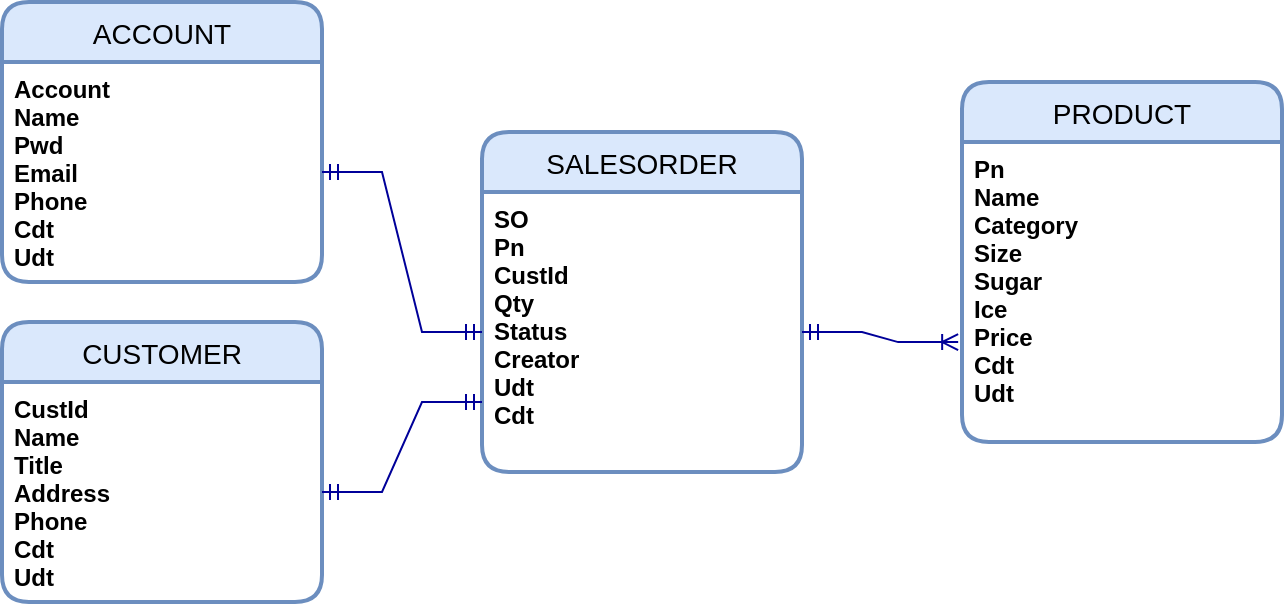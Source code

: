 <mxfile version="16.6.2" type="device"><diagram id="OYBdeGPgP2ZNIBpYxlsY" name="Page-1"><mxGraphModel dx="782" dy="437" grid="1" gridSize="10" guides="1" tooltips="1" connect="1" arrows="1" fold="1" page="1" pageScale="1" pageWidth="827" pageHeight="1169" math="0" shadow="0"><root><mxCell id="0"/><mxCell id="1" parent="0"/><mxCell id="XffxinvL166OKsx7YDAB-22" value="ACCOUNT" style="swimlane;childLayout=stackLayout;horizontal=1;startSize=30;horizontalStack=0;rounded=1;fontSize=14;fontStyle=0;strokeWidth=2;resizeParent=0;resizeLast=1;shadow=0;dashed=0;align=center;fillColor=#dae8fc;strokeColor=#6c8ebf;" parent="1" vertex="1"><mxGeometry x="80" y="230" width="160" height="140" as="geometry"/></mxCell><mxCell id="XffxinvL166OKsx7YDAB-23" value="Account&#10;Name&#10;Pwd&#10;Email&#10;Phone&#10;Cdt&#10;Udt" style="align=left;strokeColor=none;fillColor=none;spacingLeft=4;fontSize=12;verticalAlign=top;resizable=0;rotatable=0;part=1;fontStyle=1" parent="XffxinvL166OKsx7YDAB-22" vertex="1"><mxGeometry y="30" width="160" height="110" as="geometry"/></mxCell><mxCell id="XffxinvL166OKsx7YDAB-24" value="PRODUCT" style="swimlane;childLayout=stackLayout;horizontal=1;startSize=30;horizontalStack=0;rounded=1;fontSize=14;fontStyle=0;strokeWidth=2;resizeParent=0;resizeLast=1;shadow=0;dashed=0;align=center;fillColor=#dae8fc;strokeColor=#6c8ebf;" parent="1" vertex="1"><mxGeometry x="560" y="270" width="160" height="180" as="geometry"/></mxCell><mxCell id="XffxinvL166OKsx7YDAB-25" value="Pn&#10;Name&#10;Category&#10;Size&#10;Sugar&#10;Ice&#10;Price&#10;Cdt&#10;Udt" style="align=left;strokeColor=none;fillColor=none;spacingLeft=4;fontSize=12;verticalAlign=top;resizable=0;rotatable=0;part=1;fontStyle=1" parent="XffxinvL166OKsx7YDAB-24" vertex="1"><mxGeometry y="30" width="160" height="150" as="geometry"/></mxCell><mxCell id="XffxinvL166OKsx7YDAB-26" value="CUSTOMER" style="swimlane;childLayout=stackLayout;horizontal=1;startSize=30;horizontalStack=0;rounded=1;fontSize=14;fontStyle=0;strokeWidth=2;resizeParent=0;resizeLast=1;shadow=0;dashed=0;align=center;fillColor=#dae8fc;strokeColor=#6c8ebf;" parent="1" vertex="1"><mxGeometry x="80" y="390" width="160" height="140" as="geometry"/></mxCell><mxCell id="XffxinvL166OKsx7YDAB-27" value="CustId&#10;Name&#10;Title&#10;Address&#10;Phone&#10;Cdt&#10;Udt" style="align=left;strokeColor=none;fillColor=none;spacingLeft=4;fontSize=12;verticalAlign=top;resizable=0;rotatable=0;part=1;fontStyle=1" parent="XffxinvL166OKsx7YDAB-26" vertex="1"><mxGeometry y="30" width="160" height="110" as="geometry"/></mxCell><mxCell id="XffxinvL166OKsx7YDAB-29" value="SALESORDER" style="swimlane;childLayout=stackLayout;horizontal=1;startSize=30;horizontalStack=0;rounded=1;fontSize=14;fontStyle=0;strokeWidth=2;resizeParent=0;resizeLast=1;shadow=0;dashed=0;align=center;fillColor=#dae8fc;strokeColor=#6c8ebf;" parent="1" vertex="1"><mxGeometry x="320" y="295" width="160" height="170" as="geometry"/></mxCell><mxCell id="XffxinvL166OKsx7YDAB-30" value="SO&#10;Pn&#10;CustId&#10;Qty&#10;Status&#10;Creator&#10;Udt&#10;Cdt" style="align=left;strokeColor=none;fillColor=none;spacingLeft=4;fontSize=12;verticalAlign=top;resizable=0;rotatable=0;part=1;fontStyle=1" parent="XffxinvL166OKsx7YDAB-29" vertex="1"><mxGeometry y="30" width="160" height="140" as="geometry"/></mxCell><mxCell id="GSLjh1TA6fmlOFeYOZpw-1" value="" style="edgeStyle=entityRelationEdgeStyle;fontSize=12;html=1;endArrow=ERmandOne;startArrow=ERmandOne;rounded=0;exitX=1;exitY=0.5;exitDx=0;exitDy=0;entryX=0;entryY=0.5;entryDx=0;entryDy=0;strokeColor=#000099;" edge="1" parent="1" source="XffxinvL166OKsx7YDAB-23" target="XffxinvL166OKsx7YDAB-30"><mxGeometry width="100" height="100" relative="1" as="geometry"><mxPoint x="350" y="480" as="sourcePoint"/><mxPoint x="450" y="380" as="targetPoint"/></mxGeometry></mxCell><mxCell id="GSLjh1TA6fmlOFeYOZpw-2" value="" style="edgeStyle=entityRelationEdgeStyle;fontSize=12;html=1;endArrow=ERoneToMany;startArrow=ERmandOne;rounded=0;exitX=1;exitY=0.5;exitDx=0;exitDy=0;entryX=-0.012;entryY=0.667;entryDx=0;entryDy=0;entryPerimeter=0;strokeColor=#000099;" edge="1" parent="1" source="XffxinvL166OKsx7YDAB-30" target="XffxinvL166OKsx7YDAB-25"><mxGeometry width="100" height="100" relative="1" as="geometry"><mxPoint x="490" y="580" as="sourcePoint"/><mxPoint x="590" y="480" as="targetPoint"/></mxGeometry></mxCell><mxCell id="GSLjh1TA6fmlOFeYOZpw-3" value="" style="edgeStyle=entityRelationEdgeStyle;fontSize=12;html=1;endArrow=ERmandOne;startArrow=ERmandOne;rounded=0;exitX=1;exitY=0.5;exitDx=0;exitDy=0;entryX=0;entryY=0.75;entryDx=0;entryDy=0;strokeColor=#000099;" edge="1" parent="1" source="XffxinvL166OKsx7YDAB-27" target="XffxinvL166OKsx7YDAB-30"><mxGeometry width="100" height="100" relative="1" as="geometry"><mxPoint x="250" y="325" as="sourcePoint"/><mxPoint x="330" y="405" as="targetPoint"/></mxGeometry></mxCell></root></mxGraphModel></diagram></mxfile>